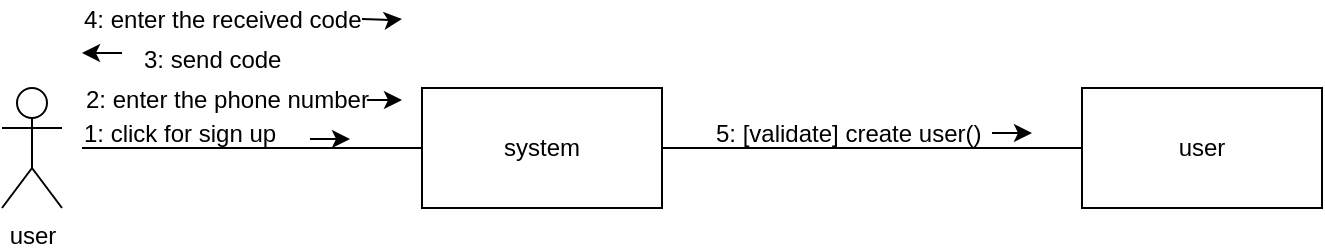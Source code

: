 <mxfile version="10.6.7" type="github"><diagram id="qnEEhUIlJ1bEKrASpec4" name="Page-1"><mxGraphModel dx="1250" dy="577" grid="1" gridSize="10" guides="1" tooltips="1" connect="1" arrows="1" fold="1" page="1" pageScale="1" pageWidth="850" pageHeight="1100" math="0" shadow="0"><root><mxCell id="0"/><mxCell id="1" parent="0"/><mxCell id="4uLarpKWBNGLtXTQUfMu-1" value="user" style="shape=umlActor;verticalLabelPosition=bottom;labelBackgroundColor=#ffffff;verticalAlign=top;html=1;outlineConnect=0;" parent="1" vertex="1"><mxGeometry x="80" y="150" width="30" height="60" as="geometry"/></mxCell><mxCell id="4uLarpKWBNGLtXTQUfMu-2" value="" style="endArrow=none;html=1;" parent="1" target="4uLarpKWBNGLtXTQUfMu-3" edge="1"><mxGeometry width="50" height="50" relative="1" as="geometry"><mxPoint x="120" y="180" as="sourcePoint"/><mxPoint x="350" y="180" as="targetPoint"/></mxGeometry></mxCell><mxCell id="4uLarpKWBNGLtXTQUfMu-3" value="system" style="rounded=0;whiteSpace=wrap;html=1;" parent="1" vertex="1"><mxGeometry x="290" y="150" width="120" height="60" as="geometry"/></mxCell><mxCell id="4uLarpKWBNGLtXTQUfMu-4" value="" style="endArrow=none;html=1;" parent="1" target="4uLarpKWBNGLtXTQUfMu-5" edge="1"><mxGeometry width="50" height="50" relative="1" as="geometry"><mxPoint x="410" y="180" as="sourcePoint"/><mxPoint x="680" y="180" as="targetPoint"/></mxGeometry></mxCell><mxCell id="4uLarpKWBNGLtXTQUfMu-5" value="user" style="rounded=0;whiteSpace=wrap;html=1;" parent="1" vertex="1"><mxGeometry x="620" y="150" width="120" height="60" as="geometry"/></mxCell><mxCell id="4uLarpKWBNGLtXTQUfMu-6" value="1:&amp;nbsp;&lt;span&gt;click for sign up&lt;/span&gt;" style="text;html=1;resizable=0;points=[];autosize=1;align=left;verticalAlign=top;spacingTop=-4;" parent="1" vertex="1"><mxGeometry x="119" y="163" width="110" height="20" as="geometry"/></mxCell><mxCell id="4uLarpKWBNGLtXTQUfMu-8" value="" style="endArrow=classic;html=1;" parent="1" edge="1"><mxGeometry width="50" height="50" relative="1" as="geometry"><mxPoint x="234" y="175.5" as="sourcePoint"/><mxPoint x="254" y="175.5" as="targetPoint"/></mxGeometry></mxCell><mxCell id="4uLarpKWBNGLtXTQUfMu-9" value="2:&amp;nbsp;&lt;span&gt;enter the&amp;nbsp;&lt;/span&gt;&lt;span&gt;phone number&lt;/span&gt;&lt;span&gt;&lt;br&gt;&lt;/span&gt;&lt;div&gt;&lt;br&gt;&lt;/div&gt;" style="text;html=1;resizable=0;points=[];autosize=1;align=left;verticalAlign=top;spacingTop=-4;" parent="1" vertex="1"><mxGeometry x="120" y="146" width="160" height="30" as="geometry"/></mxCell><mxCell id="4uLarpKWBNGLtXTQUfMu-10" value="" style="endArrow=classic;html=1;" parent="1" edge="1"><mxGeometry width="50" height="50" relative="1" as="geometry"><mxPoint x="270" y="156" as="sourcePoint"/><mxPoint x="280" y="156" as="targetPoint"/><Array as="points"><mxPoint x="260" y="156"/></Array></mxGeometry></mxCell><mxCell id="4uLarpKWBNGLtXTQUfMu-11" value="3:&amp;nbsp;&lt;span&gt;send code&lt;/span&gt;" style="text;html=1;resizable=0;points=[];autosize=1;align=left;verticalAlign=top;spacingTop=-4;" parent="1" vertex="1"><mxGeometry x="149" y="126" width="80" height="20" as="geometry"/></mxCell><mxCell id="4uLarpKWBNGLtXTQUfMu-12" value="4:&amp;nbsp;&lt;span&gt;enter the&amp;nbsp;&lt;/span&gt;&lt;span&gt;received code&lt;/span&gt;&lt;span&gt;&lt;br&gt;&lt;/span&gt;" style="text;html=1;resizable=0;points=[];autosize=1;align=left;verticalAlign=top;spacingTop=-4;" parent="1" vertex="1"><mxGeometry x="119" y="106" width="150" height="20" as="geometry"/></mxCell><mxCell id="4uLarpKWBNGLtXTQUfMu-13" value="" style="endArrow=classic;html=1;" parent="1" edge="1"><mxGeometry width="50" height="50" relative="1" as="geometry"><mxPoint x="140" y="132.5" as="sourcePoint"/><mxPoint x="120" y="132.5" as="targetPoint"/></mxGeometry></mxCell><mxCell id="4uLarpKWBNGLtXTQUfMu-14" value="" style="endArrow=classic;html=1;" parent="1" edge="1"><mxGeometry width="50" height="50" relative="1" as="geometry"><mxPoint x="260" y="115.5" as="sourcePoint"/><mxPoint x="280" y="115.5" as="targetPoint"/><Array as="points"><mxPoint x="275" y="116"/></Array></mxGeometry></mxCell><mxCell id="4uLarpKWBNGLtXTQUfMu-15" value="5: [validate] create user()" style="text;html=1;resizable=0;points=[];autosize=1;align=left;verticalAlign=top;spacingTop=-4;" parent="1" vertex="1"><mxGeometry x="435" y="163" width="150" height="20" as="geometry"/></mxCell><mxCell id="4uLarpKWBNGLtXTQUfMu-16" value="" style="endArrow=classic;html=1;" parent="1" edge="1"><mxGeometry width="50" height="50" relative="1" as="geometry"><mxPoint x="575" y="172.5" as="sourcePoint"/><mxPoint x="595" y="172.5" as="targetPoint"/></mxGeometry></mxCell></root></mxGraphModel></diagram></mxfile>